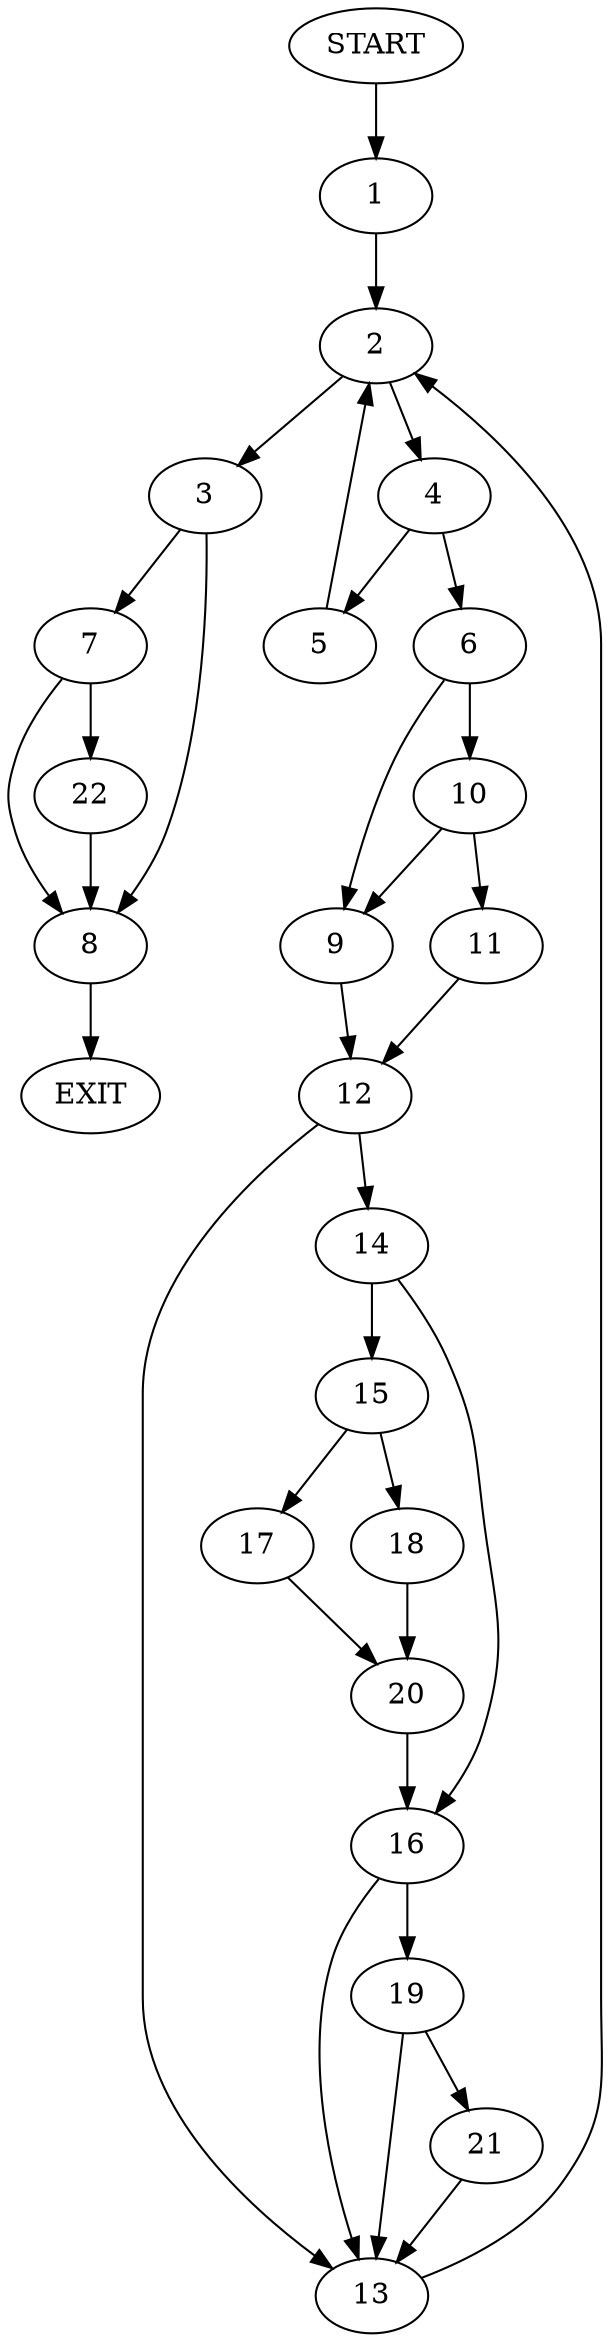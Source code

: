 digraph {
0 [label="START"];
1;
2;
3;
4;
5;
6;
7;
8;
9;
10;
11;
12;
13;
14;
15;
16;
17;
18;
19;
20;
21;
22;
23 [label="EXIT"];
0 -> 1;
1 -> 2;
2 -> 3;
2 -> 4;
4 -> 5;
4 -> 6;
3 -> 7;
3 -> 8;
5 -> 2;
6 -> 9;
6 -> 10;
10 -> 9;
10 -> 11;
9 -> 12;
11 -> 12;
12 -> 13;
12 -> 14;
14 -> 15;
14 -> 16;
13 -> 2;
15 -> 17;
15 -> 18;
16 -> 19;
16 -> 13;
18 -> 20;
17 -> 20;
20 -> 16;
19 -> 21;
19 -> 13;
21 -> 13;
7 -> 22;
7 -> 8;
8 -> 23;
22 -> 8;
}